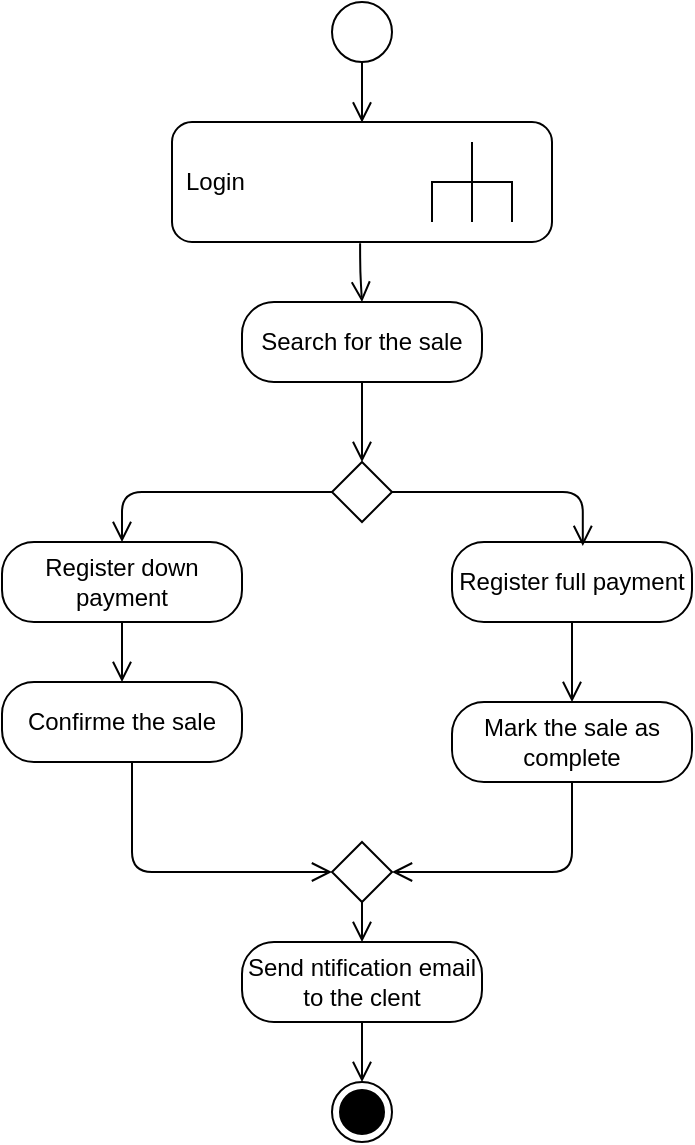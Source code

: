 <mxfile>
    <diagram id="nOYcTQ8pHhb9GdXlzklW" name="Page-1">
        <mxGraphModel dx="918" dy="564" grid="1" gridSize="10" guides="1" tooltips="1" connect="1" arrows="1" fold="1" page="1" pageScale="1" pageWidth="850" pageHeight="1100" math="0" shadow="0">
            <root>
                <mxCell id="0"/>
                <mxCell id="1" parent="0"/>
                <mxCell id="2" value="Login" style="shape=mxgraph.uml25.behaviorAction;html=1;rounded=1;absoluteArcSize=1;arcSize=10;align=left;spacingLeft=5;whiteSpace=wrap;" parent="1" vertex="1">
                    <mxGeometry x="230" y="80" width="190" height="60" as="geometry"/>
                </mxCell>
                <mxCell id="3" value="" style="ellipse;" parent="1" vertex="1">
                    <mxGeometry x="310" y="20" width="30" height="30" as="geometry"/>
                </mxCell>
                <mxCell id="4" value="" style="edgeStyle=orthogonalEdgeStyle;html=1;verticalAlign=bottom;endArrow=open;endSize=8;rounded=0;labelBackgroundColor=none;fontColor=default;entryX=0.5;entryY=0.004;entryDx=0;entryDy=0;entryPerimeter=0;exitX=0.5;exitY=1;exitDx=0;exitDy=0;" parent="1" source="3" target="2" edge="1">
                    <mxGeometry relative="1" as="geometry">
                        <mxPoint x="334.5" y="100" as="targetPoint"/>
                        <mxPoint x="334.5" y="40" as="sourcePoint"/>
                        <Array as="points"/>
                    </mxGeometry>
                </mxCell>
                <mxCell id="8" value="Search for the sale" style="rounded=1;whiteSpace=wrap;html=1;arcSize=40;" parent="1" vertex="1">
                    <mxGeometry x="265" y="170" width="120" height="40" as="geometry"/>
                </mxCell>
                <mxCell id="9" value="" style="edgeStyle=orthogonalEdgeStyle;html=1;verticalAlign=bottom;endArrow=open;endSize=8;entryX=0.5;entryY=0;entryDx=0;entryDy=0;" parent="1" source="8" target="12" edge="1">
                    <mxGeometry relative="1" as="geometry">
                        <mxPoint x="325" y="300" as="targetPoint"/>
                    </mxGeometry>
                </mxCell>
                <mxCell id="10" value="" style="edgeStyle=orthogonalEdgeStyle;html=1;verticalAlign=bottom;endArrow=open;endSize=8;exitX=0.495;exitY=1.01;exitDx=0;exitDy=0;exitPerimeter=0;" parent="1" source="2" target="8" edge="1">
                    <mxGeometry relative="1" as="geometry">
                        <mxPoint x="324.64" y="210" as="targetPoint"/>
                        <mxPoint x="324.64" y="150" as="sourcePoint"/>
                    </mxGeometry>
                </mxCell>
                <mxCell id="12" value="" style="rhombus;" parent="1" vertex="1">
                    <mxGeometry x="310" y="250" width="30" height="30" as="geometry"/>
                </mxCell>
                <mxCell id="13" value="Register down payment" style="rounded=1;whiteSpace=wrap;html=1;arcSize=40;" parent="1" vertex="1">
                    <mxGeometry x="145" y="290" width="120" height="40" as="geometry"/>
                </mxCell>
                <mxCell id="14" value="" style="edgeStyle=orthogonalEdgeStyle;html=1;verticalAlign=bottom;endArrow=open;endSize=8;entryX=0.5;entryY=0;entryDx=0;entryDy=0;" parent="1" source="13" target="19" edge="1">
                    <mxGeometry relative="1" as="geometry">
                        <mxPoint x="205" y="460" as="targetPoint"/>
                    </mxGeometry>
                </mxCell>
                <mxCell id="15" value="" style="edgeStyle=orthogonalEdgeStyle;html=1;verticalAlign=bottom;endArrow=open;endSize=8;exitX=0;exitY=0.5;exitDx=0;exitDy=0;entryX=0.5;entryY=0;entryDx=0;entryDy=0;" parent="1" source="12" target="13" edge="1">
                    <mxGeometry relative="1" as="geometry">
                        <mxPoint x="200" y="360" as="targetPoint"/>
                        <mxPoint x="200" y="300" as="sourcePoint"/>
                    </mxGeometry>
                </mxCell>
                <mxCell id="16" value="Register full payment" style="rounded=1;whiteSpace=wrap;html=1;arcSize=40;" parent="1" vertex="1">
                    <mxGeometry x="370" y="290" width="120" height="40" as="geometry"/>
                </mxCell>
                <mxCell id="17" value="" style="edgeStyle=orthogonalEdgeStyle;html=1;verticalAlign=bottom;endArrow=open;endSize=8;entryX=0.5;entryY=0;entryDx=0;entryDy=0;" parent="1" source="16" target="21" edge="1">
                    <mxGeometry relative="1" as="geometry">
                        <mxPoint x="430" y="460" as="targetPoint"/>
                    </mxGeometry>
                </mxCell>
                <mxCell id="18" value="" style="edgeStyle=orthogonalEdgeStyle;html=1;verticalAlign=bottom;endArrow=open;endSize=8;exitX=1;exitY=0.5;exitDx=0;exitDy=0;entryX=0.545;entryY=0.05;entryDx=0;entryDy=0;entryPerimeter=0;" parent="1" source="12" target="16" edge="1">
                    <mxGeometry relative="1" as="geometry">
                        <mxPoint x="430" y="360" as="targetPoint"/>
                        <mxPoint x="429.64" y="300" as="sourcePoint"/>
                    </mxGeometry>
                </mxCell>
                <mxCell id="19" value="Confirme the sale" style="rounded=1;whiteSpace=wrap;html=1;arcSize=40;" parent="1" vertex="1">
                    <mxGeometry x="145" y="360" width="120" height="40" as="geometry"/>
                </mxCell>
                <mxCell id="20" value="" style="edgeStyle=orthogonalEdgeStyle;html=1;verticalAlign=bottom;endArrow=open;endSize=8;entryX=0;entryY=0.5;entryDx=0;entryDy=0;" parent="1" source="19" target="25" edge="1">
                    <mxGeometry relative="1" as="geometry">
                        <mxPoint x="290" y="580" as="targetPoint"/>
                        <Array as="points">
                            <mxPoint x="210" y="455"/>
                        </Array>
                    </mxGeometry>
                </mxCell>
                <mxCell id="21" value="Mark the sale as complete" style="rounded=1;whiteSpace=wrap;html=1;arcSize=40;" parent="1" vertex="1">
                    <mxGeometry x="370" y="370" width="120" height="40" as="geometry"/>
                </mxCell>
                <mxCell id="22" value="" style="edgeStyle=orthogonalEdgeStyle;html=1;verticalAlign=bottom;endArrow=open;endSize=8;entryX=1;entryY=0.5;entryDx=0;entryDy=0;" parent="1" source="21" target="25" edge="1">
                    <mxGeometry relative="1" as="geometry">
                        <mxPoint x="445" y="580" as="targetPoint"/>
                        <Array as="points">
                            <mxPoint x="430" y="455"/>
                        </Array>
                    </mxGeometry>
                </mxCell>
                <mxCell id="23" value="Send ntification email to the clent" style="rounded=1;whiteSpace=wrap;html=1;arcSize=40;" parent="1" vertex="1">
                    <mxGeometry x="265" y="490" width="120" height="40" as="geometry"/>
                </mxCell>
                <mxCell id="25" value="" style="rhombus;" parent="1" vertex="1">
                    <mxGeometry x="310" y="440" width="30" height="30" as="geometry"/>
                </mxCell>
                <mxCell id="27" value="" style="edgeStyle=orthogonalEdgeStyle;html=1;verticalAlign=bottom;endArrow=open;endSize=8;entryX=0.5;entryY=0;entryDx=0;entryDy=0;exitX=0.5;exitY=1;exitDx=0;exitDy=0;" parent="1" source="25" target="23" edge="1">
                    <mxGeometry relative="1" as="geometry">
                        <mxPoint x="334.64" y="640" as="targetPoint"/>
                        <mxPoint x="334.64" y="580" as="sourcePoint"/>
                    </mxGeometry>
                </mxCell>
                <mxCell id="28" value="" style="ellipse;html=1;shape=endState;fillColor=strokeColor;" parent="1" vertex="1">
                    <mxGeometry x="310" y="560" width="30" height="30" as="geometry"/>
                </mxCell>
                <mxCell id="29" value="" style="edgeStyle=orthogonalEdgeStyle;html=1;verticalAlign=bottom;endArrow=open;endSize=8;entryX=0.5;entryY=0;entryDx=0;entryDy=0;exitX=0.5;exitY=1;exitDx=0;exitDy=0;" parent="1" source="23" target="28" edge="1">
                    <mxGeometry relative="1" as="geometry">
                        <mxPoint x="324.64" y="560" as="targetPoint"/>
                        <mxPoint x="324.64" y="540" as="sourcePoint"/>
                    </mxGeometry>
                </mxCell>
            </root>
        </mxGraphModel>
    </diagram>
</mxfile>